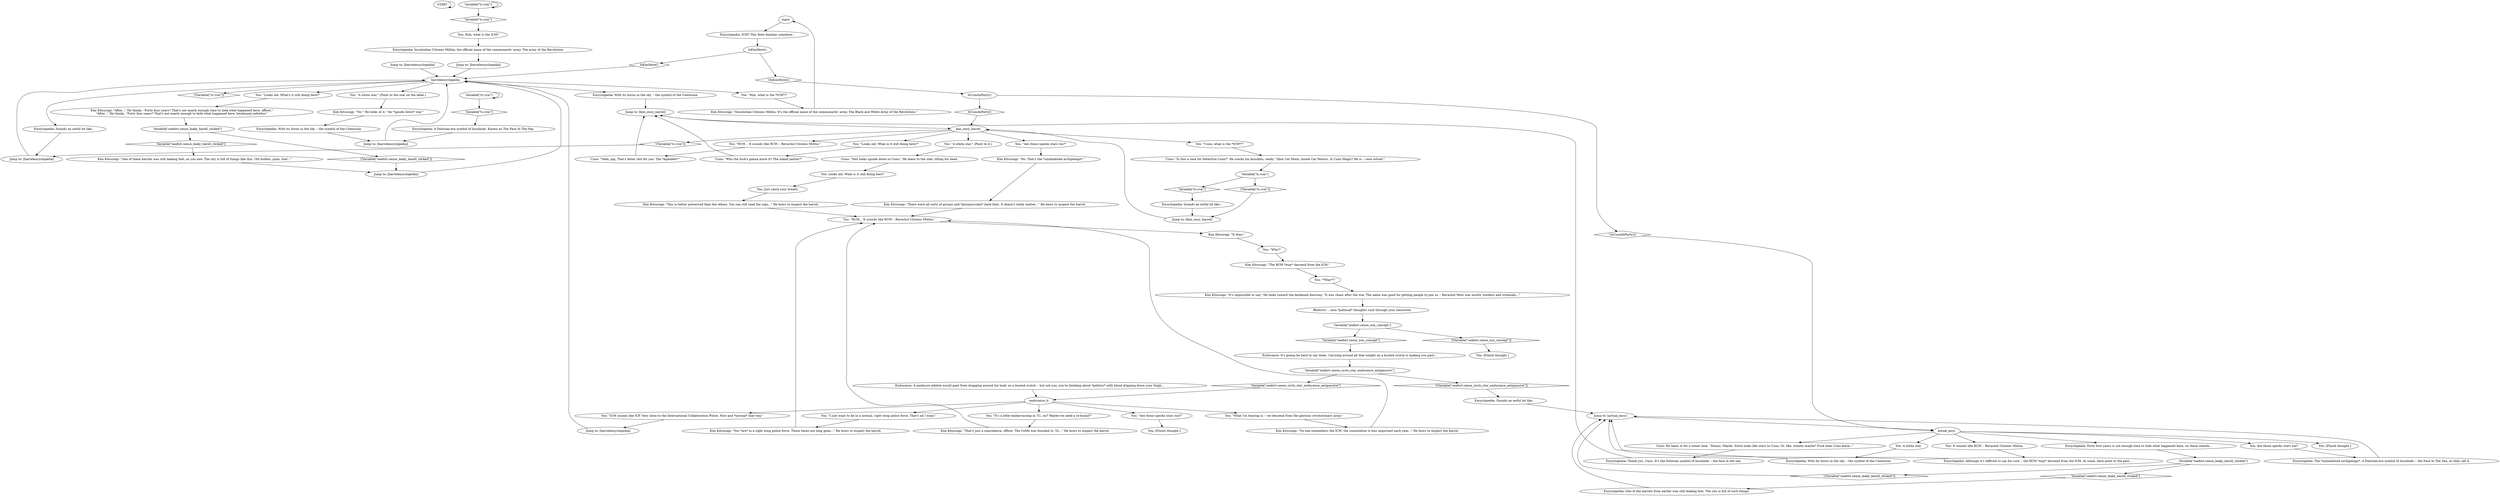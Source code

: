 # SEAFORT ORB / ICM logo questions
# (afterthought on ICM)
# ==================================================
digraph G {
	  0 [label="START"];
	  1 [label="input"];
	  2 [label="Variable[\"tc.rcm\"]"];
	  3 [label="Variable[\"tc.rcm\"]", shape=diamond];
	  4 [label="!(Variable[\"tc.rcm\"])", shape=diamond];
	  5 [label="You: \"Are those specks stars too?\""];
	  6 [label="You: Just catch your breath."];
	  7 [label="Encyclopedia: Forty four years is not enough time to hide what happened here, on these islands..."];
	  8 [label="You: Looks old. What is it still doing here?"];
	  9 [label="Encyclopedia: With its horns in the sky -- the symbol of the Commune."];
	  10 [label="You: \"RCM... It sounds like RCM -- Revachol Citizens Militia.\""];
	  11 [label="Jump to: [barrelencyclopedia]"];
	  12 [label="Jump to: [barrelencyclopedia]"];
	  13 [label="Variable[\"tc.rcm\"]"];
	  14 [label="Variable[\"tc.rcm\"]", shape=diamond];
	  15 [label="!(Variable[\"tc.rcm\"])", shape=diamond];
	  16 [label="You: [Finish thought.]"];
	  17 [label="Cuno: He leans in for a closer look. \"Dunno. Maybe. Sorta looks like stars to Cuno. Or, like, islands maybe? Fuck does Cuno know...\""];
	  18 [label="You: Huh, what is the ICM?"];
	  19 [label="Encyclopedia: Sounds an awful lot like..."];
	  20 [label="You: \"Are those specks stars too?\""];
	  21 [label="You: [Finish thought.]"];
	  22 [label="Jump to: [barrelencyclopedia]"];
	  23 [label="Kim Kitsuragi: \"That's just a coincidence, officer. The CoMil was founded in '32...\" He bows to inspect the barrel."];
	  24 [label="Kim Kitsuragi: \"No one remembers the ICM, the connotation is less important each year...\" He bows to inspect the barrel."];
	  25 [label="Kim Kitsuragi: \"There were all sorts of groups and *groupuscules* back then. It doesn't really matter...\" He bows to inspect the barrel."];
	  26 [label="Encyclopedia: A Dolorian-era symbol of Insulinde. Known as The Face In The Sea."];
	  27 [label="Encyclopedia: Sounds an awful lot like..."];
	  28 [label="Endurance: A mediocre athlete would pant from dragging around his body on a busted crutch -- but not you, you're thinking about *politics* with blood dripping down your thigh..."];
	  29 [label="You: \"What I'm hearing is -- we descend from the glorious revolutionary army.\""];
	  30 [label="You: \"I just want to be in a normal, right wing police force. That's all I want.\""];
	  31 [label="You: \"Cuno, what is the *ICM*?\""];
	  32 [label="You: It sounds like RCM -- Revachol Citizens Militia."];
	  33 [label="Kim Kitsuragi: \"It does.\""];
	  34 [label="You: \"Looks old. What's it still doing here?\""];
	  35 [label="Encyclopedia: With its horns in the sky -- the symbol of the Commune."];
	  36 [label="You: \"ICM sounds like ICP. Very close to the International Collaboration Police. Nice and *normal* that way.\""];
	  37 [label="Kim Kitsuragi: \"It's impossible to say.\" He looks toward the darkened doorway. \"It was chaos after the war. The name was good for getting people to join us -- Revachol West was mostly workers and criminals...\""];
	  38 [label="Kim Kitsuragi: \"No.\" He looks at it. \"An *upside down* star.\""];
	  39 [label="You: \"RCM... It sounds like RCM -- Revachol Citizens Militia.\""];
	  40 [label="You: Are those specks stars too?"];
	  41 [label="Jump to: [kim_ency_barrel]"];
	  42 [label="Encyclopedia: Sounds an awful lot like..."];
	  43 [label="barrelencyclopedia"];
	  44 [label="Jump to: [barrelencyclopedia]"];
	  45 [label="You: \"Looks old. What is it still doing here?\""];
	  46 [label="Cuno: \"Shit looks upside down to Cuno.\" He leans to the side, tilting his head."];
	  47 [label="Encyclopedia: One of the barrels from earlier was still leaking fuel. The city is full of such things."];
	  48 [label="Kim Kitsuragi: \"No. That's the *uninhabited archipelago*.\""];
	  49 [label="IsKimHere()"];
	  50 [label="IsKimHere()", shape=diamond];
	  51 [label="!(IsKimHere())", shape=diamond];
	  52 [label="Cuno: \"Who the fuck's gonna move it? The island janitor?\""];
	  53 [label="You: [Finish thought.]"];
	  54 [label="You: \"Kim, what is the *ICM*?\""];
	  55 [label="Kim Kitsuragi: \"The RCM *may* descend from the ICM.\""];
	  56 [label="Rhetoric: ...nice *political* thoughts rush through your neocortex."];
	  57 [label="Jump to: [barrelencyclopedia]"];
	  58 [label="You: \"It's a little embarrassing in '51, no? Maybe we need a re-brand?\""];
	  59 [label="Jump to: [barrelencyclopedia]"];
	  60 [label="Cuno: \"Yeah, pig. That's letter shit for you. The *alphabet*.\""];
	  61 [label="Encyclopedia: ICM? This feels familiar somehow..."];
	  62 [label="You: \"A white star.\" (Point to the star on the label.)"];
	  63 [label="Kim Kitsuragi: \"Insulindian Citizens Militia. It's the official name of the communards' army. The Black and White Army of the Revolution.\""];
	  64 [label="Encyclopedia: With its horns in the sky -- the symbol of the Commune."];
	  65 [label="IsCunoInParty()"];
	  66 [label="IsCunoInParty()", shape=diamond];
	  67 [label="!(IsCunoInParty())", shape=diamond];
	  68 [label="Jump to: [kim_ency_barrel]"];
	  69 [label="Kim Kitsuragi: \"You *are* in a right wing police force. Those times are long gone...\" He bows to inspect the barrel."];
	  70 [label="You: \"A white star.\" (Point to it.)"];
	  71 [label="You: A white star."];
	  72 [label="Encyclopedia: Insulindian Citizens Militia, the official name of the communards' army. The army of the Revolution."];
	  73 [label="Encyclopedia: The *uninhabited archipelago*. A Dolorian-era symbol of Insulinde -- the Face In The Sea, as they call it."];
	  74 [label="Variable[\"seafort.sense_leaky_barell_clicked\"]"];
	  75 [label="Variable[\"seafort.sense_leaky_barell_clicked\"]", shape=diamond];
	  76 [label="!(Variable[\"seafort.sense_leaky_barell_clicked\"])", shape=diamond];
	  77 [label="Variable[\"seafort.sense_icm_concept\"]"];
	  78 [label="Variable[\"seafort.sense_icm_concept\"]", shape=diamond];
	  79 [label="!(Variable[\"seafort.sense_icm_concept\"])", shape=diamond];
	  80 [label="Endurance: It's gonna be hard to say them. Carrying around all that weight on a busted crutch is making you pant..."];
	  81 [label="Encyclopedia: Thank you, Cuno. It's the Dolorian symbol of Insulinde -- the face in the sea."];
	  82 [label="Variable[\"tc.rcm\"]"];
	  83 [label="Variable[\"tc.rcm\"]", shape=diamond];
	  84 [label="!(Variable[\"tc.rcm\"])", shape=diamond];
	  85 [label="You: \"Why?\""];
	  86 [label="endurance_it"];
	  87 [label="Kim Kitsuragi: \"One of these barrels was still leaking fuel, as you saw. The city is full of things like this. Old bullets, guns, fuel...\""];
	  88 [label="Variable[\"seafort.sense_cyclo_star_endurance_antipassive\"]"];
	  89 [label="Variable[\"seafort.sense_cyclo_star_endurance_antipassive\"]", shape=diamond];
	  90 [label="!(Variable[\"seafort.sense_cyclo_star_endurance_antipassive\"])", shape=diamond];
	  91 [label="kim_ency_barrel"];
	  92 [label="Cuno: \"Is this a case for Detective Cuno?\" He cracks his knuckles, ready. \"Idiot Cat Moon. Inside Car Motors. Is Cuno Magic? He is -- case solved.\""];
	  93 [label="Jump to: [actual_ency]"];
	  94 [label="You: \"*May*?\""];
	  95 [label="Kim Kitsuragi: \"This is better preserved than the others. You can still read the sign...\" He bows to inspect the barrel."];
	  96 [label="Kim Kitsuragi: \"After...\" He thinks. \"Forty four years? That's not nearly enough time to hide what happened here, officer.\"\n\"After...\" He thinks. \"Forty four years? That's not nearly enough to hide what happened here, lieutenant-yefreitor.\""];
	  97 [label="Variable[\"seafort.sense_leaky_barell_clicked\"]"];
	  98 [label="Variable[\"seafort.sense_leaky_barell_clicked\"]", shape=diamond];
	  99 [label="!(Variable[\"seafort.sense_leaky_barell_clicked\"])", shape=diamond];
	  100 [label="actual_ency"];
	  101 [label="Encyclopedia: Although it's difficult to say for sure -- the RCM *may* descend from the ICM. At some, dark point in the past..."];
	  0 -> 0
	  1 -> 61
	  2 -> 2
	  2 -> 3
	  3 -> 18
	  4 -> 59
	  5 -> 16
	  6 -> 95
	  7 -> 74
	  8 -> 6
	  9 -> 68
	  10 -> 33
	  11 -> 43
	  12 -> 43
	  13 -> 13
	  13 -> 14
	  14 -> 26
	  17 -> 81
	  18 -> 72
	  19 -> 59
	  20 -> 48
	  22 -> 43
	  23 -> 10
	  24 -> 10
	  25 -> 10
	  26 -> 44
	  27 -> 93
	  28 -> 86
	  29 -> 24
	  30 -> 69
	  31 -> 92
	  32 -> 101
	  33 -> 85
	  34 -> 96
	  35 -> 93
	  36 -> 22
	  37 -> 56
	  38 -> 64
	  39 -> 60
	  40 -> 73
	  41 -> 91
	  42 -> 41
	  43 -> 34
	  43 -> 9
	  43 -> 15
	  43 -> 19
	  43 -> 54
	  43 -> 62
	  44 -> 43
	  45 -> 52
	  46 -> 8
	  47 -> 93
	  48 -> 25
	  49 -> 50
	  49 -> 51
	  50 -> 43
	  51 -> 65
	  52 -> 68
	  54 -> 63
	  55 -> 94
	  56 -> 77
	  57 -> 43
	  58 -> 23
	  59 -> 43
	  60 -> 68
	  61 -> 49
	  62 -> 38
	  63 -> 1
	  64 -> 44
	  65 -> 66
	  65 -> 67
	  66 -> 91
	  67 -> 100
	  68 -> 91
	  69 -> 10
	  70 -> 46
	  71 -> 35
	  72 -> 12
	  73 -> 93
	  74 -> 75
	  74 -> 76
	  75 -> 47
	  76 -> 93
	  77 -> 78
	  77 -> 79
	  78 -> 80
	  79 -> 21
	  80 -> 88
	  81 -> 68
	  82 -> 83
	  82 -> 84
	  83 -> 42
	  84 -> 41
	  85 -> 55
	  86 -> 36
	  86 -> 5
	  86 -> 58
	  86 -> 29
	  86 -> 30
	  87 -> 57
	  88 -> 89
	  88 -> 90
	  89 -> 86
	  90 -> 27
	  91 -> 4
	  91 -> 70
	  91 -> 39
	  91 -> 45
	  91 -> 20
	  91 -> 31
	  92 -> 82
	  93 -> 100
	  94 -> 37
	  95 -> 10
	  96 -> 97
	  97 -> 98
	  97 -> 99
	  98 -> 87
	  99 -> 57
	  100 -> 32
	  100 -> 7
	  100 -> 40
	  100 -> 71
	  100 -> 17
	  100 -> 53
	  101 -> 93
}

